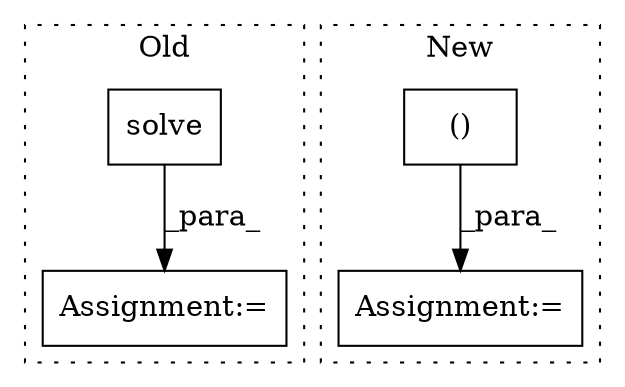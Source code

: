 digraph G {
subgraph cluster0 {
1 [label="solve" a="32" s="1141,1154" l="6,1" shape="box"];
3 [label="Assignment:=" a="7" s="1140" l="1" shape="box"];
label = "Old";
style="dotted";
}
subgraph cluster1 {
2 [label="()" a="106" s="1154" l="19" shape="box"];
4 [label="Assignment:=" a="7" s="1137" l="17" shape="box"];
label = "New";
style="dotted";
}
1 -> 3 [label="_para_"];
2 -> 4 [label="_para_"];
}